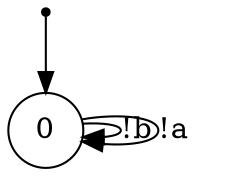 digraph {
 node [shape=point] ENTRY
 node [shape=circle]
 ENTRY -> 0
0 -> 0 [label="!b"]
0 -> 0 [label="!a"]
}